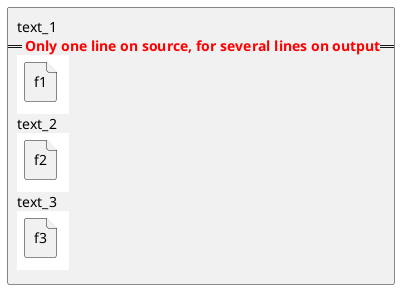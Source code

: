 {
  "sha1": "3qr9lsfz7yp7uwf6r2oop7ugan13dw4",
  "insertion": {
    "when": "2024-05-30T20:48:20.330Z",
    "url": "https://forum.plantuml.net/12124/order-mismatch-embedded-diagram-creole-deployment-diagram",
    "user": "plantuml@gmail.com"
  }
}
@startuml
rectangle r [
text_1
== <b><color:red> Only one line on source, for several lines on output ==
{{
file f1
}}
text_2
{{
file f2
}}
text_3
{{
file f3
}}
]
@enduml
